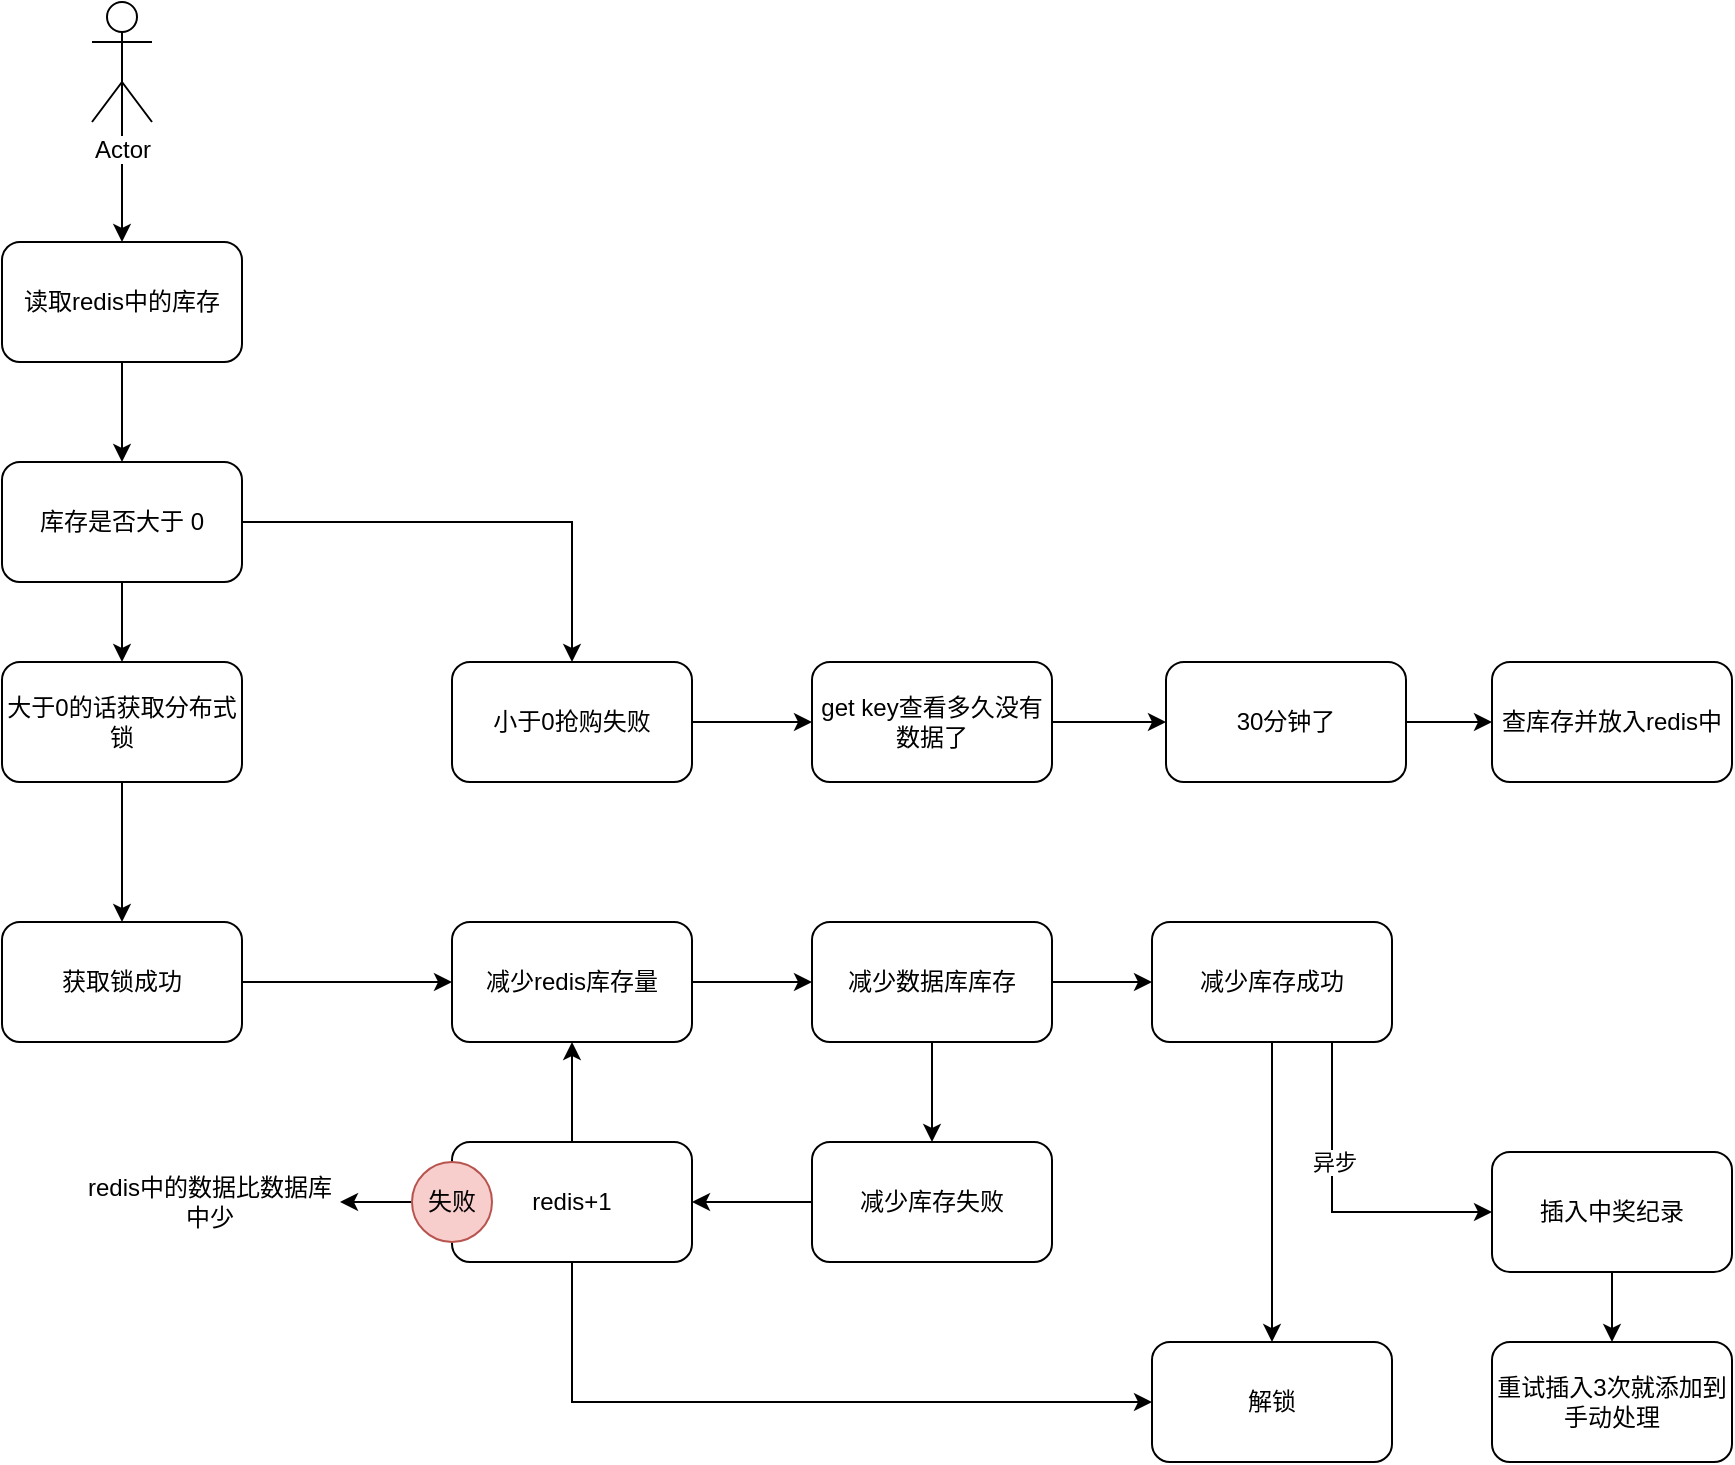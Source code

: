 <mxfile version="13.3.5" type="device"><diagram id="-fVSbeAB-aIv2A7jnpQG" name="第 1 页"><mxGraphModel dx="1086" dy="816" grid="1" gridSize="10" guides="1" tooltips="1" connect="1" arrows="1" fold="1" page="1" pageScale="1" pageWidth="827" pageHeight="1169" math="0" shadow="0"><root><mxCell id="0"/><mxCell id="1" parent="0"/><mxCell id="HGzwaT7wm26I88tknOku-7" style="edgeStyle=orthogonalEdgeStyle;rounded=0;orthogonalLoop=1;jettySize=auto;html=1;exitX=0.5;exitY=1;exitDx=0;exitDy=0;" edge="1" parent="1" source="HGzwaT7wm26I88tknOku-4" target="HGzwaT7wm26I88tknOku-8"><mxGeometry relative="1" as="geometry"><mxPoint x="305" y="270" as="targetPoint"/></mxGeometry></mxCell><mxCell id="HGzwaT7wm26I88tknOku-4" value="读取redis中的库存" style="rounded=1;whiteSpace=wrap;html=1;" vertex="1" parent="1"><mxGeometry x="245" y="150" width="120" height="60" as="geometry"/></mxCell><mxCell id="HGzwaT7wm26I88tknOku-6" style="edgeStyle=orthogonalEdgeStyle;rounded=0;orthogonalLoop=1;jettySize=auto;html=1;exitX=0.5;exitY=0.5;exitDx=0;exitDy=0;exitPerimeter=0;" edge="1" parent="1" source="HGzwaT7wm26I88tknOku-5" target="HGzwaT7wm26I88tknOku-4"><mxGeometry relative="1" as="geometry"/></mxCell><mxCell id="HGzwaT7wm26I88tknOku-5" value="Actor" style="shape=umlActor;verticalLabelPosition=bottom;labelBackgroundColor=#ffffff;verticalAlign=top;html=1;outlineConnect=0;" vertex="1" parent="1"><mxGeometry x="290" y="30" width="30" height="60" as="geometry"/></mxCell><mxCell id="HGzwaT7wm26I88tknOku-9" style="edgeStyle=orthogonalEdgeStyle;rounded=0;orthogonalLoop=1;jettySize=auto;html=1;exitX=1;exitY=0.5;exitDx=0;exitDy=0;" edge="1" parent="1" source="HGzwaT7wm26I88tknOku-8" target="HGzwaT7wm26I88tknOku-10"><mxGeometry relative="1" as="geometry"><mxPoint x="420" y="290" as="targetPoint"/></mxGeometry></mxCell><mxCell id="HGzwaT7wm26I88tknOku-11" style="edgeStyle=orthogonalEdgeStyle;rounded=0;orthogonalLoop=1;jettySize=auto;html=1;" edge="1" parent="1" source="HGzwaT7wm26I88tknOku-14" target="HGzwaT7wm26I88tknOku-12"><mxGeometry relative="1" as="geometry"><mxPoint x="305" y="370" as="targetPoint"/></mxGeometry></mxCell><mxCell id="HGzwaT7wm26I88tknOku-13" style="edgeStyle=orthogonalEdgeStyle;rounded=0;orthogonalLoop=1;jettySize=auto;html=1;exitX=0.5;exitY=1;exitDx=0;exitDy=0;" edge="1" parent="1" source="HGzwaT7wm26I88tknOku-8" target="HGzwaT7wm26I88tknOku-14"><mxGeometry relative="1" as="geometry"><mxPoint x="190" y="290" as="targetPoint"/></mxGeometry></mxCell><mxCell id="HGzwaT7wm26I88tknOku-8" value="库存是否大于 0" style="rounded=1;whiteSpace=wrap;html=1;" vertex="1" parent="1"><mxGeometry x="245" y="260" width="120" height="60" as="geometry"/></mxCell><mxCell id="HGzwaT7wm26I88tknOku-38" style="edgeStyle=orthogonalEdgeStyle;rounded=0;orthogonalLoop=1;jettySize=auto;html=1;exitX=1;exitY=0.5;exitDx=0;exitDy=0;" edge="1" parent="1" source="HGzwaT7wm26I88tknOku-10" target="HGzwaT7wm26I88tknOku-39"><mxGeometry relative="1" as="geometry"><mxPoint x="660" y="390" as="targetPoint"/></mxGeometry></mxCell><mxCell id="HGzwaT7wm26I88tknOku-10" value="小于0抢购失败" style="rounded=1;whiteSpace=wrap;html=1;" vertex="1" parent="1"><mxGeometry x="470" y="360" width="120" height="60" as="geometry"/></mxCell><mxCell id="HGzwaT7wm26I88tknOku-15" style="edgeStyle=orthogonalEdgeStyle;rounded=0;orthogonalLoop=1;jettySize=auto;html=1;exitX=1;exitY=0.5;exitDx=0;exitDy=0;" edge="1" parent="1" source="HGzwaT7wm26I88tknOku-12" target="HGzwaT7wm26I88tknOku-16"><mxGeometry relative="1" as="geometry"><mxPoint x="420" y="520" as="targetPoint"/></mxGeometry></mxCell><mxCell id="HGzwaT7wm26I88tknOku-12" value="获取锁成功" style="rounded=1;whiteSpace=wrap;html=1;" vertex="1" parent="1"><mxGeometry x="245" y="490" width="120" height="60" as="geometry"/></mxCell><mxCell id="HGzwaT7wm26I88tknOku-14" value="大于0的话获取分布式锁" style="rounded=1;whiteSpace=wrap;html=1;" vertex="1" parent="1"><mxGeometry x="245" y="360" width="120" height="60" as="geometry"/></mxCell><mxCell id="HGzwaT7wm26I88tknOku-17" style="edgeStyle=orthogonalEdgeStyle;rounded=0;orthogonalLoop=1;jettySize=auto;html=1;exitX=1;exitY=0.5;exitDx=0;exitDy=0;" edge="1" parent="1" source="HGzwaT7wm26I88tknOku-16" target="HGzwaT7wm26I88tknOku-18"><mxGeometry relative="1" as="geometry"><mxPoint x="640" y="520" as="targetPoint"/></mxGeometry></mxCell><mxCell id="HGzwaT7wm26I88tknOku-16" value="减少redis库存量" style="rounded=1;whiteSpace=wrap;html=1;" vertex="1" parent="1"><mxGeometry x="470" y="490" width="120" height="60" as="geometry"/></mxCell><mxCell id="HGzwaT7wm26I88tknOku-19" style="edgeStyle=orthogonalEdgeStyle;rounded=0;orthogonalLoop=1;jettySize=auto;html=1;exitX=1;exitY=0.5;exitDx=0;exitDy=0;" edge="1" parent="1" source="HGzwaT7wm26I88tknOku-18" target="HGzwaT7wm26I88tknOku-20"><mxGeometry relative="1" as="geometry"><mxPoint x="820" y="520" as="targetPoint"/></mxGeometry></mxCell><mxCell id="HGzwaT7wm26I88tknOku-26" style="edgeStyle=orthogonalEdgeStyle;rounded=0;orthogonalLoop=1;jettySize=auto;html=1;exitX=0.5;exitY=1;exitDx=0;exitDy=0;" edge="1" parent="1" source="HGzwaT7wm26I88tknOku-18" target="HGzwaT7wm26I88tknOku-27"><mxGeometry relative="1" as="geometry"><mxPoint x="710" y="630" as="targetPoint"/></mxGeometry></mxCell><mxCell id="HGzwaT7wm26I88tknOku-18" value="减少数据库库存" style="rounded=1;whiteSpace=wrap;html=1;" vertex="1" parent="1"><mxGeometry x="650" y="490" width="120" height="60" as="geometry"/></mxCell><mxCell id="HGzwaT7wm26I88tknOku-31" style="edgeStyle=orthogonalEdgeStyle;rounded=0;orthogonalLoop=1;jettySize=auto;html=1;exitX=0.5;exitY=1;exitDx=0;exitDy=0;" edge="1" parent="1" source="HGzwaT7wm26I88tknOku-20" target="HGzwaT7wm26I88tknOku-32"><mxGeometry relative="1" as="geometry"><mxPoint x="880" y="600" as="targetPoint"/></mxGeometry></mxCell><mxCell id="HGzwaT7wm26I88tknOku-45" style="edgeStyle=orthogonalEdgeStyle;rounded=0;orthogonalLoop=1;jettySize=auto;html=1;exitX=0.75;exitY=1;exitDx=0;exitDy=0;entryX=0;entryY=0.5;entryDx=0;entryDy=0;" edge="1" parent="1" source="HGzwaT7wm26I88tknOku-20" target="HGzwaT7wm26I88tknOku-44"><mxGeometry relative="1" as="geometry"/></mxCell><mxCell id="HGzwaT7wm26I88tknOku-46" value="异步" style="edgeLabel;html=1;align=center;verticalAlign=middle;resizable=0;points=[];" vertex="1" connectable="0" parent="HGzwaT7wm26I88tknOku-45"><mxGeometry x="-0.273" y="1" relative="1" as="geometry"><mxPoint as="offset"/></mxGeometry></mxCell><mxCell id="HGzwaT7wm26I88tknOku-20" value="减少库存成功" style="rounded=1;whiteSpace=wrap;html=1;" vertex="1" parent="1"><mxGeometry x="820" y="490" width="120" height="60" as="geometry"/></mxCell><mxCell id="HGzwaT7wm26I88tknOku-28" style="edgeStyle=orthogonalEdgeStyle;rounded=0;orthogonalLoop=1;jettySize=auto;html=1;exitX=0;exitY=0.5;exitDx=0;exitDy=0;" edge="1" parent="1" source="HGzwaT7wm26I88tknOku-27" target="HGzwaT7wm26I88tknOku-29"><mxGeometry relative="1" as="geometry"><mxPoint x="560" y="630" as="targetPoint"/></mxGeometry></mxCell><mxCell id="HGzwaT7wm26I88tknOku-27" value="减少库存失败" style="rounded=1;whiteSpace=wrap;html=1;" vertex="1" parent="1"><mxGeometry x="650" y="600" width="120" height="60" as="geometry"/></mxCell><mxCell id="HGzwaT7wm26I88tknOku-30" style="edgeStyle=orthogonalEdgeStyle;rounded=0;orthogonalLoop=1;jettySize=auto;html=1;exitX=0.5;exitY=0;exitDx=0;exitDy=0;entryX=0.5;entryY=1;entryDx=0;entryDy=0;" edge="1" parent="1" source="HGzwaT7wm26I88tknOku-29" target="HGzwaT7wm26I88tknOku-16"><mxGeometry relative="1" as="geometry"/></mxCell><mxCell id="HGzwaT7wm26I88tknOku-33" style="edgeStyle=orthogonalEdgeStyle;rounded=0;orthogonalLoop=1;jettySize=auto;html=1;exitX=0.5;exitY=1;exitDx=0;exitDy=0;entryX=0;entryY=0.5;entryDx=0;entryDy=0;" edge="1" parent="1" source="HGzwaT7wm26I88tknOku-29" target="HGzwaT7wm26I88tknOku-32"><mxGeometry relative="1" as="geometry"><mxPoint x="530" y="700" as="targetPoint"/></mxGeometry></mxCell><mxCell id="HGzwaT7wm26I88tknOku-29" value="redis+1" style="rounded=1;whiteSpace=wrap;html=1;" vertex="1" parent="1"><mxGeometry x="470" y="600" width="120" height="60" as="geometry"/></mxCell><mxCell id="HGzwaT7wm26I88tknOku-32" value="解锁" style="rounded=1;whiteSpace=wrap;html=1;" vertex="1" parent="1"><mxGeometry x="820" y="700" width="120" height="60" as="geometry"/></mxCell><mxCell id="HGzwaT7wm26I88tknOku-36" style="edgeStyle=orthogonalEdgeStyle;rounded=0;orthogonalLoop=1;jettySize=auto;html=1;exitX=0;exitY=0.5;exitDx=0;exitDy=0;" edge="1" parent="1" source="HGzwaT7wm26I88tknOku-35" target="HGzwaT7wm26I88tknOku-37"><mxGeometry relative="1" as="geometry"><mxPoint x="400" y="630" as="targetPoint"/></mxGeometry></mxCell><mxCell id="HGzwaT7wm26I88tknOku-35" value="失败" style="ellipse;whiteSpace=wrap;html=1;aspect=fixed;fillColor=#f8cecc;strokeColor=#b85450;" vertex="1" parent="1"><mxGeometry x="450" y="610" width="40" height="40" as="geometry"/></mxCell><mxCell id="HGzwaT7wm26I88tknOku-37" value="redis中的数据比数据库中少" style="text;html=1;strokeColor=none;fillColor=none;align=center;verticalAlign=middle;whiteSpace=wrap;rounded=0;" vertex="1" parent="1"><mxGeometry x="284" y="605" width="130" height="50" as="geometry"/></mxCell><mxCell id="HGzwaT7wm26I88tknOku-40" style="edgeStyle=orthogonalEdgeStyle;rounded=0;orthogonalLoop=1;jettySize=auto;html=1;exitX=1;exitY=0.5;exitDx=0;exitDy=0;" edge="1" parent="1" source="HGzwaT7wm26I88tknOku-39" target="HGzwaT7wm26I88tknOku-41"><mxGeometry relative="1" as="geometry"><mxPoint x="830" y="390" as="targetPoint"/></mxGeometry></mxCell><mxCell id="HGzwaT7wm26I88tknOku-39" value="get key查看多久没有数据了" style="rounded=1;whiteSpace=wrap;html=1;" vertex="1" parent="1"><mxGeometry x="650" y="360" width="120" height="60" as="geometry"/></mxCell><mxCell id="HGzwaT7wm26I88tknOku-42" style="edgeStyle=orthogonalEdgeStyle;rounded=0;orthogonalLoop=1;jettySize=auto;html=1;exitX=1;exitY=0.5;exitDx=0;exitDy=0;" edge="1" parent="1" source="HGzwaT7wm26I88tknOku-41" target="HGzwaT7wm26I88tknOku-43"><mxGeometry relative="1" as="geometry"><mxPoint x="990" y="390" as="targetPoint"/></mxGeometry></mxCell><mxCell id="HGzwaT7wm26I88tknOku-41" value="30分钟了" style="rounded=1;whiteSpace=wrap;html=1;" vertex="1" parent="1"><mxGeometry x="827" y="360" width="120" height="60" as="geometry"/></mxCell><mxCell id="HGzwaT7wm26I88tknOku-43" value="查库存并放入redis中" style="rounded=1;whiteSpace=wrap;html=1;" vertex="1" parent="1"><mxGeometry x="990" y="360" width="120" height="60" as="geometry"/></mxCell><mxCell id="HGzwaT7wm26I88tknOku-47" style="edgeStyle=orthogonalEdgeStyle;rounded=0;orthogonalLoop=1;jettySize=auto;html=1;exitX=0.5;exitY=1;exitDx=0;exitDy=0;" edge="1" parent="1" source="HGzwaT7wm26I88tknOku-44" target="HGzwaT7wm26I88tknOku-48"><mxGeometry relative="1" as="geometry"><mxPoint x="1050" y="700" as="targetPoint"/></mxGeometry></mxCell><mxCell id="HGzwaT7wm26I88tknOku-44" value="插入中奖纪录" style="rounded=1;whiteSpace=wrap;html=1;" vertex="1" parent="1"><mxGeometry x="990" y="605" width="120" height="60" as="geometry"/></mxCell><mxCell id="HGzwaT7wm26I88tknOku-48" value="重试插入3次就添加到手动处理" style="rounded=1;whiteSpace=wrap;html=1;" vertex="1" parent="1"><mxGeometry x="990" y="700" width="120" height="60" as="geometry"/></mxCell></root></mxGraphModel></diagram></mxfile>
